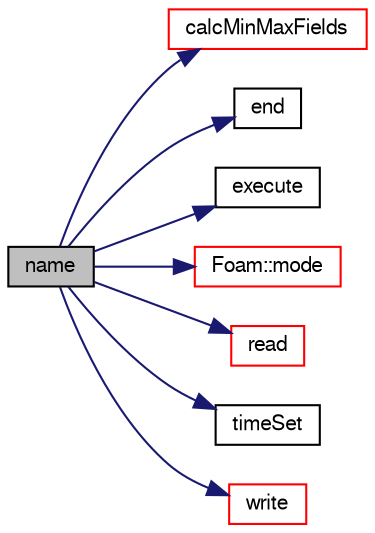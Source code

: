 digraph "name"
{
  bgcolor="transparent";
  edge [fontname="FreeSans",fontsize="10",labelfontname="FreeSans",labelfontsize="10"];
  node [fontname="FreeSans",fontsize="10",shape=record];
  rankdir="LR";
  Node73 [label="name",height=0.2,width=0.4,color="black", fillcolor="grey75", style="filled", fontcolor="black"];
  Node73 -> Node74 [color="midnightblue",fontsize="10",style="solid",fontname="FreeSans"];
  Node74 [label="calcMinMaxFields",height=0.2,width=0.4,color="red",URL="$a28718.html#a6126365ecd734d34bcb4c240e4ce8039",tooltip="Calculate the field min/max. "];
  Node73 -> Node127 [color="midnightblue",fontsize="10",style="solid",fontname="FreeSans"];
  Node127 [label="end",height=0.2,width=0.4,color="black",URL="$a28718.html#aaf81d3fdaf258088d7692fa70cece087",tooltip="Execute at the final time-loop, currently does nothing. "];
  Node73 -> Node128 [color="midnightblue",fontsize="10",style="solid",fontname="FreeSans"];
  Node128 [label="execute",height=0.2,width=0.4,color="black",URL="$a28718.html#a61af3e60b94ae3e748f6fbac1e794af7",tooltip="Execute, currently does nothing. "];
  Node73 -> Node129 [color="midnightblue",fontsize="10",style="solid",fontname="FreeSans"];
  Node129 [label="Foam::mode",height=0.2,width=0.4,color="red",URL="$a21124.html#a7c482c9f0ea60317169ee39f62f670d4",tooltip="Return the file mode. "];
  Node73 -> Node134 [color="midnightblue",fontsize="10",style="solid",fontname="FreeSans"];
  Node134 [label="read",height=0.2,width=0.4,color="red",URL="$a28718.html#aa9b8764750bd9ff67ca32b6551dc7847",tooltip="Read the field min/max data. "];
  Node73 -> Node385 [color="midnightblue",fontsize="10",style="solid",fontname="FreeSans"];
  Node385 [label="timeSet",height=0.2,width=0.4,color="black",URL="$a28718.html#a9637c56f3ddc45f3ce62ec07dbe2228f",tooltip="Called when time was set at the end of the Time::operator++. "];
  Node73 -> Node386 [color="midnightblue",fontsize="10",style="solid",fontname="FreeSans"];
  Node386 [label="write",height=0.2,width=0.4,color="red",URL="$a28718.html#aac759501cf6c7895a70eecbef0226ae1",tooltip="Write the fieldMinMax. "];
}
